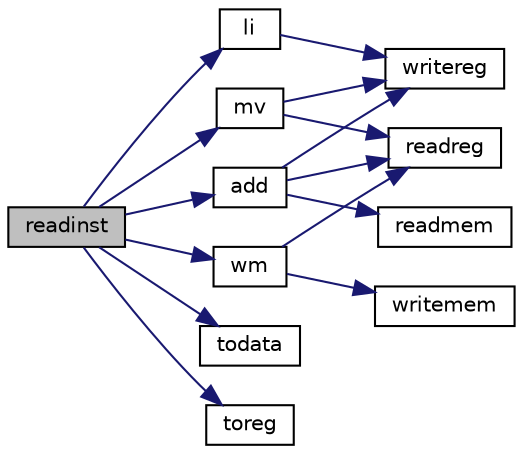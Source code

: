 digraph "readinst"
{
  edge [fontname="Helvetica",fontsize="10",labelfontname="Helvetica",labelfontsize="10"];
  node [fontname="Helvetica",fontsize="10",shape=record];
  rankdir="LR";
  Node1 [label="readinst",height=0.2,width=0.4,color="black", fillcolor="grey75", style="filled", fontcolor="black"];
  Node1 -> Node2 [color="midnightblue",fontsize="10",style="solid",fontname="Helvetica"];
  Node2 [label="add",height=0.2,width=0.4,color="black", fillcolor="white", style="filled",URL="$inst_8c.html#a935113ea54812085a35f158c4b86cc14"];
  Node2 -> Node3 [color="midnightblue",fontsize="10",style="solid",fontname="Helvetica"];
  Node3 [label="readmem",height=0.2,width=0.4,color="black", fillcolor="white", style="filled",URL="$mem_8c.html#a34334a292261ed39a14507162da961ad"];
  Node2 -> Node4 [color="midnightblue",fontsize="10",style="solid",fontname="Helvetica"];
  Node4 [label="readreg",height=0.2,width=0.4,color="black", fillcolor="white", style="filled",URL="$reg_8c.html#a3e87559130953d5fe08bdc8080821228"];
  Node2 -> Node5 [color="midnightblue",fontsize="10",style="solid",fontname="Helvetica"];
  Node5 [label="writereg",height=0.2,width=0.4,color="black", fillcolor="white", style="filled",URL="$reg_8c.html#a6f8be147c9997fc4f9f617d551763bc0"];
  Node1 -> Node6 [color="midnightblue",fontsize="10",style="solid",fontname="Helvetica"];
  Node6 [label="li",height=0.2,width=0.4,color="black", fillcolor="white", style="filled",URL="$inst_8c.html#a143bf77b6bd6f969457ab7e33e3e7592"];
  Node6 -> Node5 [color="midnightblue",fontsize="10",style="solid",fontname="Helvetica"];
  Node1 -> Node7 [color="midnightblue",fontsize="10",style="solid",fontname="Helvetica"];
  Node7 [label="mv",height=0.2,width=0.4,color="black", fillcolor="white", style="filled",URL="$inst_8c.html#af0e7d03e9dc03139fb96404e91acf9dc"];
  Node7 -> Node4 [color="midnightblue",fontsize="10",style="solid",fontname="Helvetica"];
  Node7 -> Node5 [color="midnightblue",fontsize="10",style="solid",fontname="Helvetica"];
  Node1 -> Node8 [color="midnightblue",fontsize="10",style="solid",fontname="Helvetica"];
  Node8 [label="todata",height=0.2,width=0.4,color="black", fillcolor="white", style="filled",URL="$util_8c.html#a3437acc0badce2fa4c749f4fd965c3c9"];
  Node1 -> Node9 [color="midnightblue",fontsize="10",style="solid",fontname="Helvetica"];
  Node9 [label="toreg",height=0.2,width=0.4,color="black", fillcolor="white", style="filled",URL="$util_8c.html#a1610f243102092489ef4094a672a73c5"];
  Node1 -> Node10 [color="midnightblue",fontsize="10",style="solid",fontname="Helvetica"];
  Node10 [label="wm",height=0.2,width=0.4,color="black", fillcolor="white", style="filled",URL="$inst_8c.html#ac13b2f531b8734a92425c5123961570a"];
  Node10 -> Node4 [color="midnightblue",fontsize="10",style="solid",fontname="Helvetica"];
  Node10 -> Node11 [color="midnightblue",fontsize="10",style="solid",fontname="Helvetica"];
  Node11 [label="writemem",height=0.2,width=0.4,color="black", fillcolor="white", style="filled",URL="$mem_8c.html#a813afdd5a95912fd6a410f1c7d3e9569"];
}
